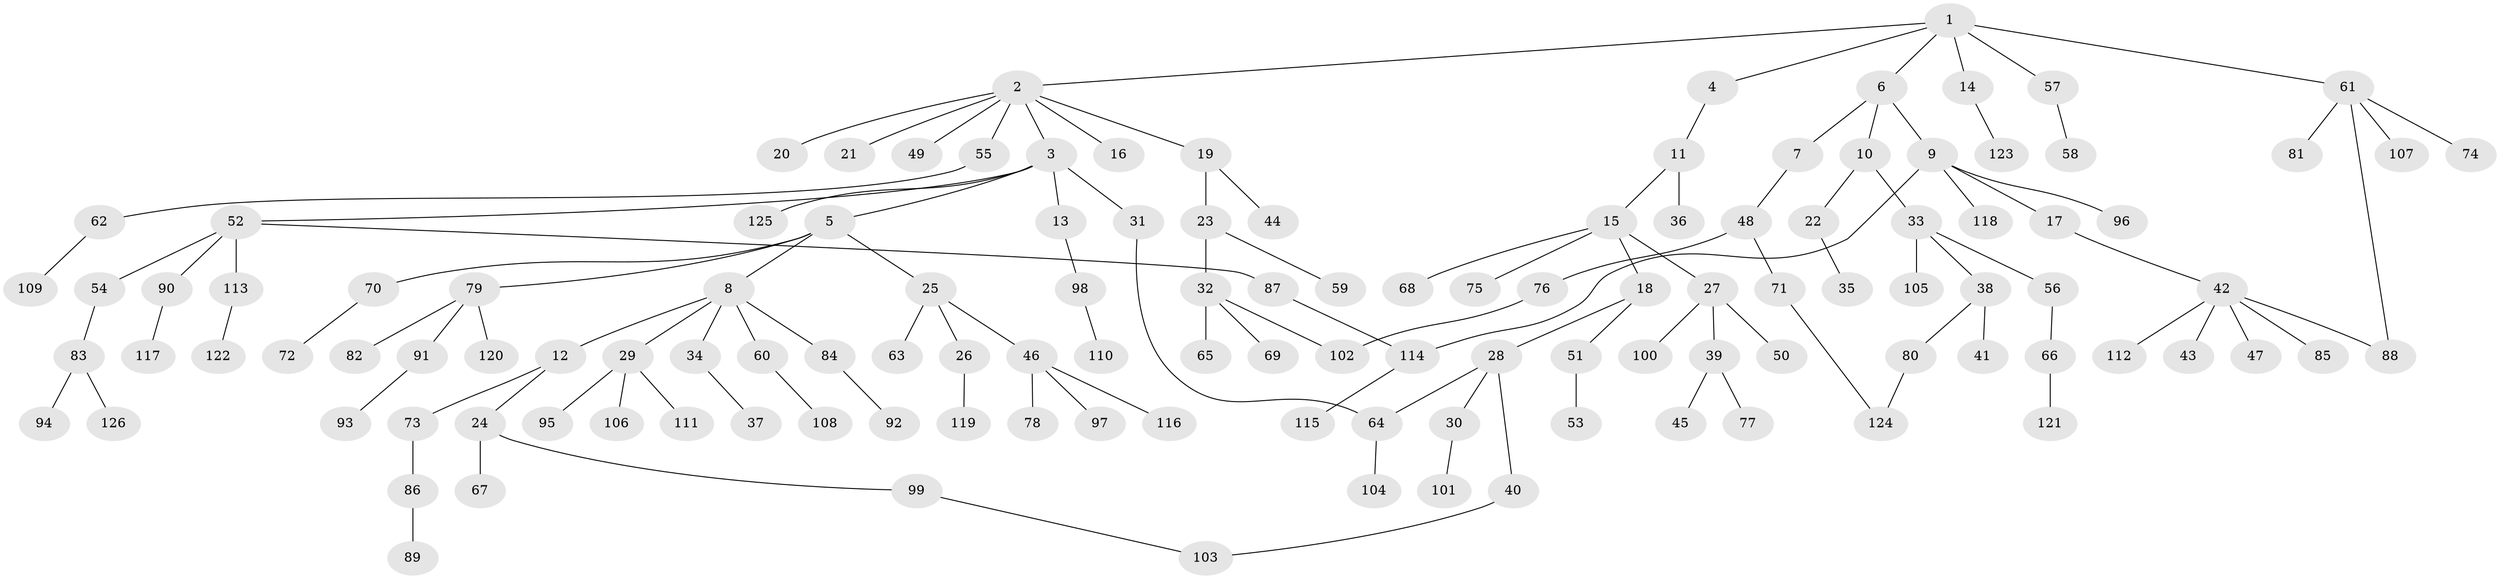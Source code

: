 // coarse degree distribution, {6: 0.03409090909090909, 8: 0.022727272727272728, 2: 0.22727272727272727, 5: 0.045454545454545456, 4: 0.056818181818181816, 3: 0.10227272727272728, 1: 0.5113636363636364}
// Generated by graph-tools (version 1.1) at 2025/17/03/04/25 18:17:12]
// undirected, 126 vertices, 131 edges
graph export_dot {
graph [start="1"]
  node [color=gray90,style=filled];
  1;
  2;
  3;
  4;
  5;
  6;
  7;
  8;
  9;
  10;
  11;
  12;
  13;
  14;
  15;
  16;
  17;
  18;
  19;
  20;
  21;
  22;
  23;
  24;
  25;
  26;
  27;
  28;
  29;
  30;
  31;
  32;
  33;
  34;
  35;
  36;
  37;
  38;
  39;
  40;
  41;
  42;
  43;
  44;
  45;
  46;
  47;
  48;
  49;
  50;
  51;
  52;
  53;
  54;
  55;
  56;
  57;
  58;
  59;
  60;
  61;
  62;
  63;
  64;
  65;
  66;
  67;
  68;
  69;
  70;
  71;
  72;
  73;
  74;
  75;
  76;
  77;
  78;
  79;
  80;
  81;
  82;
  83;
  84;
  85;
  86;
  87;
  88;
  89;
  90;
  91;
  92;
  93;
  94;
  95;
  96;
  97;
  98;
  99;
  100;
  101;
  102;
  103;
  104;
  105;
  106;
  107;
  108;
  109;
  110;
  111;
  112;
  113;
  114;
  115;
  116;
  117;
  118;
  119;
  120;
  121;
  122;
  123;
  124;
  125;
  126;
  1 -- 2;
  1 -- 4;
  1 -- 6;
  1 -- 14;
  1 -- 57;
  1 -- 61;
  2 -- 3;
  2 -- 16;
  2 -- 19;
  2 -- 20;
  2 -- 21;
  2 -- 49;
  2 -- 55;
  3 -- 5;
  3 -- 13;
  3 -- 31;
  3 -- 52;
  3 -- 125;
  4 -- 11;
  5 -- 8;
  5 -- 25;
  5 -- 70;
  5 -- 79;
  6 -- 7;
  6 -- 9;
  6 -- 10;
  7 -- 48;
  8 -- 12;
  8 -- 29;
  8 -- 34;
  8 -- 60;
  8 -- 84;
  9 -- 17;
  9 -- 96;
  9 -- 114;
  9 -- 118;
  10 -- 22;
  10 -- 33;
  11 -- 15;
  11 -- 36;
  12 -- 24;
  12 -- 73;
  13 -- 98;
  14 -- 123;
  15 -- 18;
  15 -- 27;
  15 -- 68;
  15 -- 75;
  17 -- 42;
  18 -- 28;
  18 -- 51;
  19 -- 23;
  19 -- 44;
  22 -- 35;
  23 -- 32;
  23 -- 59;
  24 -- 67;
  24 -- 99;
  25 -- 26;
  25 -- 46;
  25 -- 63;
  26 -- 119;
  27 -- 39;
  27 -- 50;
  27 -- 100;
  28 -- 30;
  28 -- 40;
  28 -- 64;
  29 -- 95;
  29 -- 106;
  29 -- 111;
  30 -- 101;
  31 -- 64;
  32 -- 65;
  32 -- 69;
  32 -- 102;
  33 -- 38;
  33 -- 56;
  33 -- 105;
  34 -- 37;
  38 -- 41;
  38 -- 80;
  39 -- 45;
  39 -- 77;
  40 -- 103;
  42 -- 43;
  42 -- 47;
  42 -- 85;
  42 -- 112;
  42 -- 88;
  46 -- 78;
  46 -- 97;
  46 -- 116;
  48 -- 71;
  48 -- 76;
  51 -- 53;
  52 -- 54;
  52 -- 87;
  52 -- 90;
  52 -- 113;
  54 -- 83;
  55 -- 62;
  56 -- 66;
  57 -- 58;
  60 -- 108;
  61 -- 74;
  61 -- 81;
  61 -- 88;
  61 -- 107;
  62 -- 109;
  64 -- 104;
  66 -- 121;
  70 -- 72;
  71 -- 124;
  73 -- 86;
  76 -- 102;
  79 -- 82;
  79 -- 91;
  79 -- 120;
  80 -- 124;
  83 -- 94;
  83 -- 126;
  84 -- 92;
  86 -- 89;
  87 -- 114;
  90 -- 117;
  91 -- 93;
  98 -- 110;
  99 -- 103;
  113 -- 122;
  114 -- 115;
}
